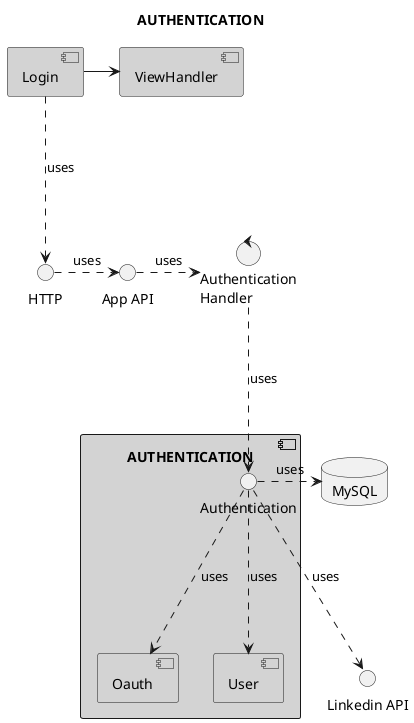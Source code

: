 @startuml

title AUTHENTICATION
skinparam component{
  BackgroundColor lightgray
}

'component Dashboard as DB
control "Authentication\nHandler" as AuthHandler
database MySQL as mysql
interface HTTP as HTTP
interface "App API" as LBA
interface "Linkedin API" as LAPI

[Login] -d..> HTTP :uses
HTTP -r..> LBA :uses
LBA -r..> AuthHandler :uses
component "ViewHandler" as ViewHandler

component AUTHENTICATION as AUTH_COMP{
    interface Authentication as Auth
    component Oauth as OA
    component User as U
    AuthHandler -d..> Auth :uses
    Auth -d..> OA :uses
    Auth -d..> U :uses
    Auth -d..> LAPI :uses
    Auth -r..> mysql : uses

}
[Login] -> ViewHandler
@enduml
